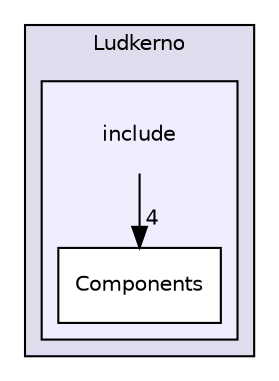digraph "Ludkerno/include" {
  compound=true
  node [ fontsize="10", fontname="Helvetica"];
  edge [ labelfontsize="10", labelfontname="Helvetica"];
  subgraph clusterdir_eb0adba319f3c0e8cfc65768a22a3146 {
    graph [ bgcolor="#ddddee", pencolor="black", label="Ludkerno" fontname="Helvetica", fontsize="10", URL="dir_eb0adba319f3c0e8cfc65768a22a3146.html"]
  subgraph clusterdir_8ddf9cddeec2fc2b3bcaefbbb8b0f1b1 {
    graph [ bgcolor="#eeeeff", pencolor="black", label="" URL="dir_8ddf9cddeec2fc2b3bcaefbbb8b0f1b1.html"];
    dir_8ddf9cddeec2fc2b3bcaefbbb8b0f1b1 [shape=plaintext label="include"];
    dir_1240f935f42ea930a325746c4ca87720 [shape=box label="Components" color="black" fillcolor="white" style="filled" URL="dir_1240f935f42ea930a325746c4ca87720.html"];
  }
  }
  dir_8ddf9cddeec2fc2b3bcaefbbb8b0f1b1->dir_1240f935f42ea930a325746c4ca87720 [headlabel="4", labeldistance=1.5 headhref="dir_000001_000002.html"];
}
